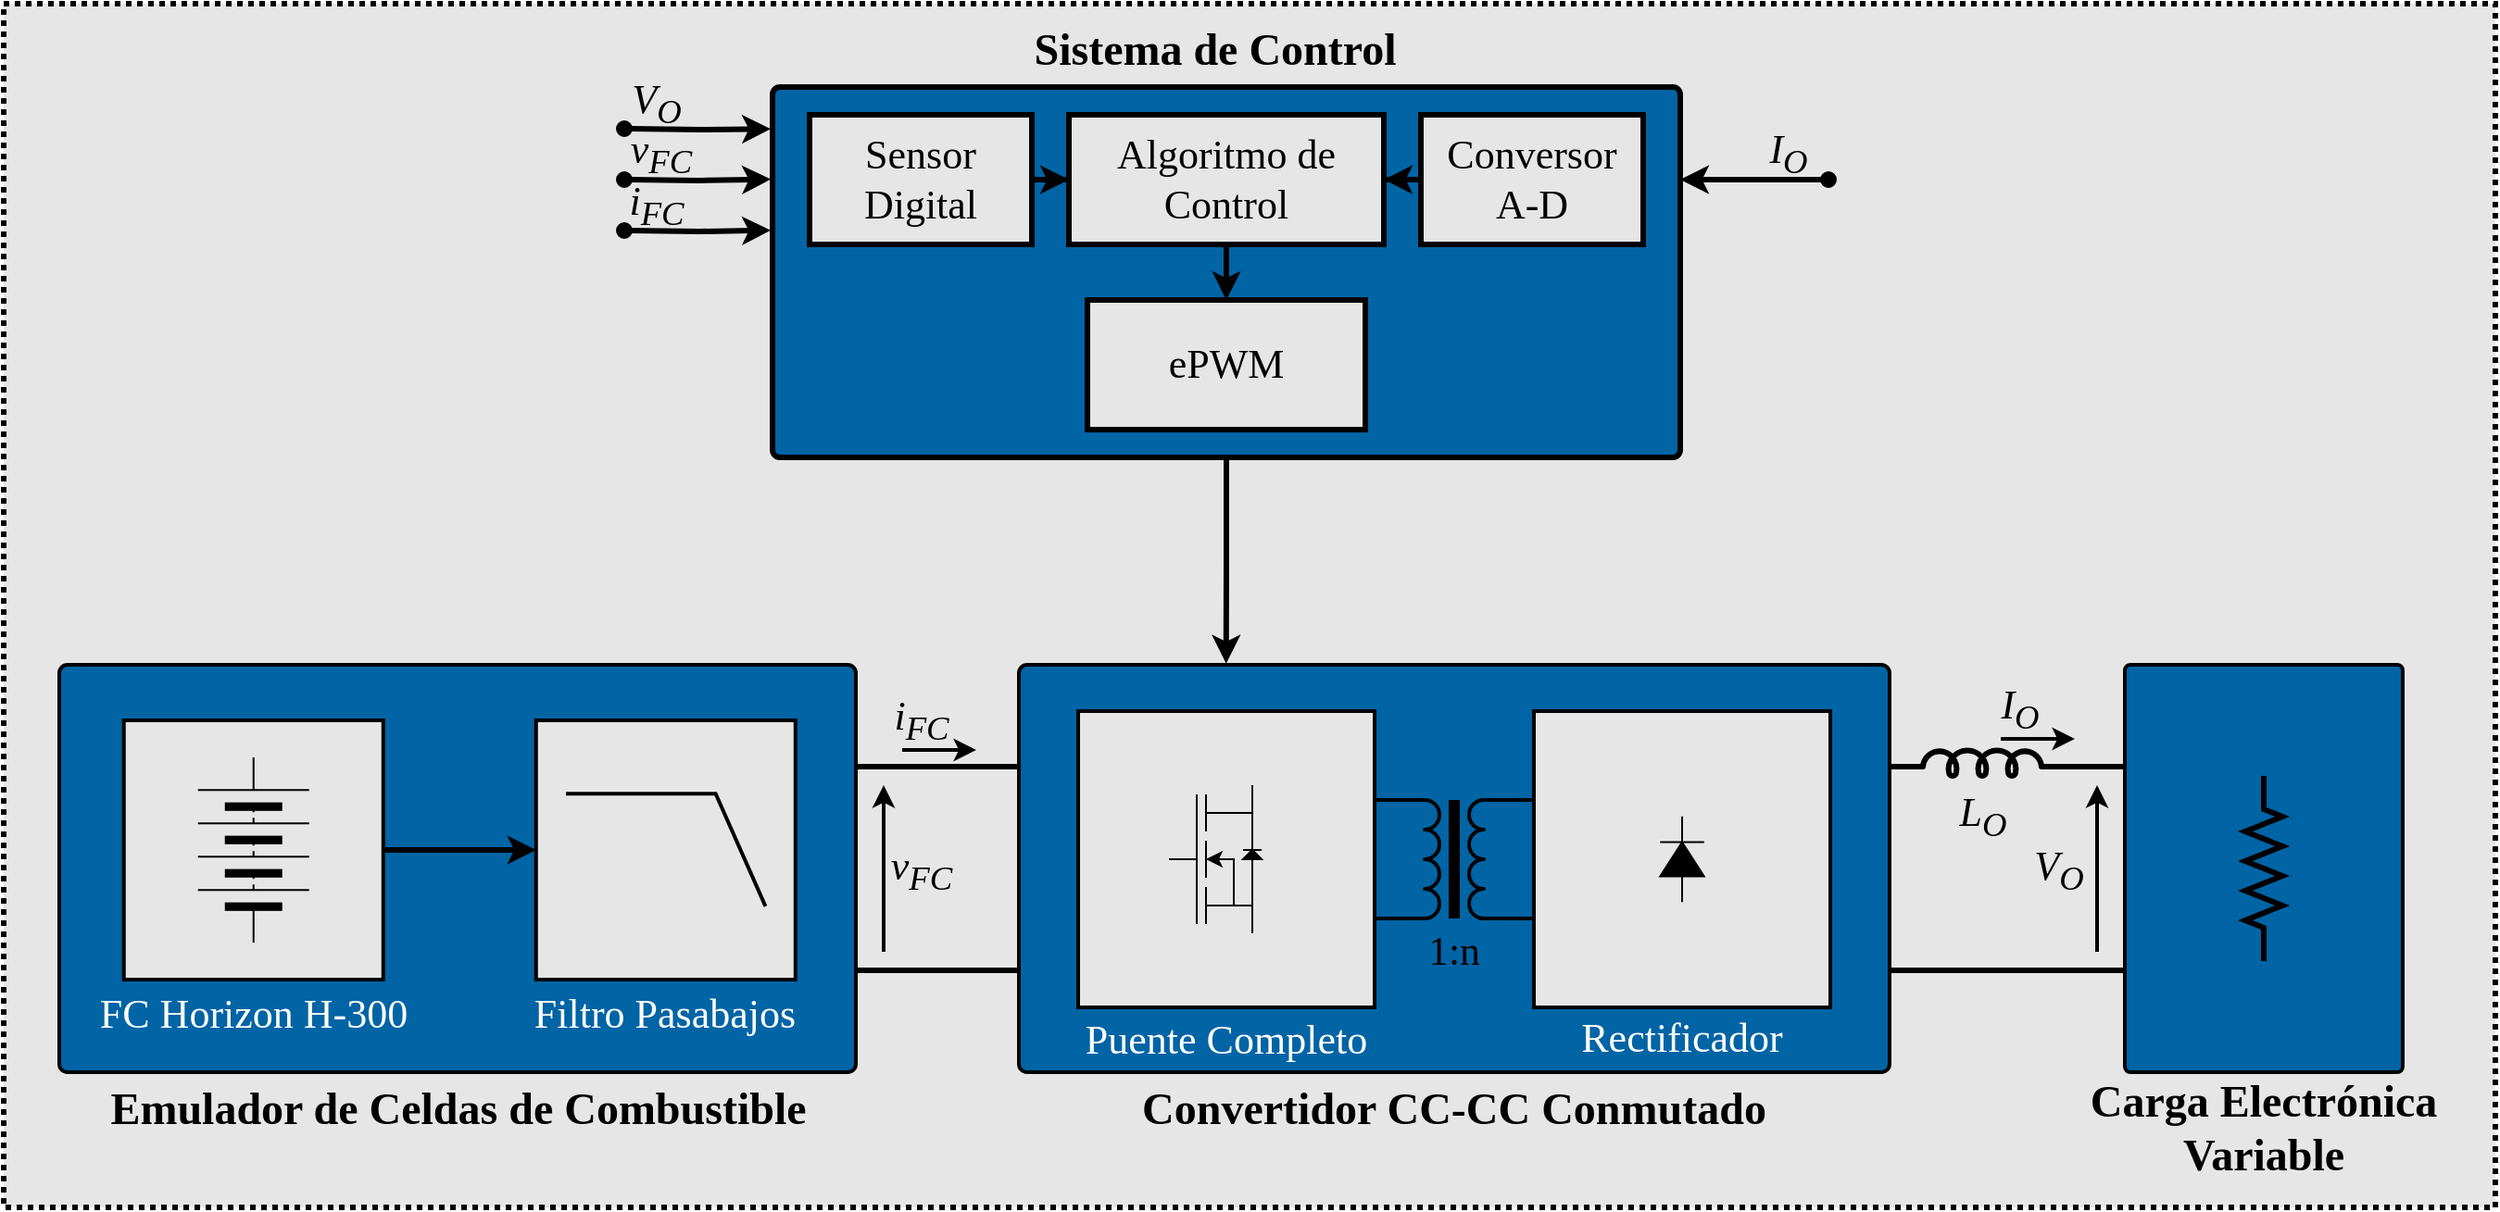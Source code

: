<mxfile version="20.2.8" type="device"><diagram name="Page-1" id="90a13364-a465-7bf4-72fc-28e22215d7a0"><mxGraphModel dx="569" dy="348" grid="1" gridSize="5" guides="1" tooltips="1" connect="1" arrows="1" fold="1" page="1" pageScale="1.5" pageWidth="1654" pageHeight="1169" background="none" math="0" shadow="0"><root><mxCell id="0" style=";html=1;"/><mxCell id="1" style=";html=1;" parent="0"/><mxCell id="5nBRzPv2XpGRBORom3fc-243" value="" style="rounded=0;whiteSpace=wrap;html=1;shadow=0;fontFamily=CMU Serif;fontSize=18;fontColor=#000000;strokeColor=#000000;strokeWidth=3;fillColor=#E6E6E6;dashed=1;dashPattern=1 1;" parent="1" vertex="1"><mxGeometry x="525" y="560" width="1345" height="650" as="geometry"/></mxCell><mxCell id="5nBRzPv2XpGRBORom3fc-148" value="" style="rounded=1;whiteSpace=wrap;html=1;fontFamily=CMU Serif Extra;glass=0;sketch=0;shadow=0;strokeWidth=2;arcSize=2;fillColor=#0064a5;" parent="1" vertex="1"><mxGeometry x="1073" y="917" width="470" height="220" as="geometry"/></mxCell><mxCell id="5nBRzPv2XpGRBORom3fc-149" value="" style="html=1;shadow=0;fontSize=18;fillColor=#E6E6E6;strokeColor=#000000;verticalAlign=bottom;rounded=0;strokeWidth=2;" parent="1" vertex="1"><mxGeometry x="1105" y="942" width="160" height="160" as="geometry"/></mxCell><mxCell id="5nBRzPv2XpGRBORom3fc-150" value="" style="html=1;shadow=0;fontSize=18;fillColor=#E6E6E6;strokeColor=#000000;verticalAlign=bottom;rounded=0;strokeWidth=2;" parent="1" vertex="1"><mxGeometry x="1351" y="942.01" width="160" height="160" as="geometry"/></mxCell><mxCell id="5nBRzPv2XpGRBORom3fc-151" value="&lt;font color=&quot;#ffffff&quot; style=&quot;font-size: 22px;&quot;&gt;Rectificador&lt;/font&gt;" style="text;html=1;strokeColor=none;fillColor=none;align=center;verticalAlign=middle;whiteSpace=wrap;rounded=0;fontFamily=Montserrat;fontSize=18;fontStyle=0" parent="1" vertex="1"><mxGeometry x="1361" y="1105.29" width="140" height="27.99" as="geometry"/></mxCell><mxCell id="5nBRzPv2XpGRBORom3fc-152" value="" style="pointerEvents=1;fillColor=strokeColor;verticalLabelPosition=bottom;shadow=0;dashed=0;align=center;html=1;verticalAlign=top;shape=mxgraph.electrical.diodes.diode;fontSize=20;rotation=-90;" parent="1" vertex="1"><mxGeometry x="1407.88" y="1010.14" width="46.25" height="23.75" as="geometry"/></mxCell><mxCell id="5nBRzPv2XpGRBORom3fc-153" value="" style="group" parent="1" vertex="1" connectable="0"><mxGeometry x="1154" y="982" width="50" height="80" as="geometry"/></mxCell><mxCell id="5nBRzPv2XpGRBORom3fc-154" value="" style="triangle;whiteSpace=wrap;html=1;rotation=-90;fillColor=#000000;strokeColor=#000000;" parent="5nBRzPv2XpGRBORom3fc-153" vertex="1"><mxGeometry x="42.5" y="32.5" width="5" height="10" as="geometry"/></mxCell><mxCell id="5nBRzPv2XpGRBORom3fc-155" value="" style="endArrow=none;html=1;rounded=0;strokeColor=#000000;" parent="5nBRzPv2XpGRBORom3fc-153" edge="1"><mxGeometry width="50" height="50" relative="1" as="geometry"><mxPoint x="40" y="35" as="sourcePoint"/><mxPoint x="50" y="35" as="targetPoint"/></mxGeometry></mxCell><mxCell id="5nBRzPv2XpGRBORom3fc-156" value="" style="endArrow=none;html=1;rounded=0;strokeColor=#000000;" parent="5nBRzPv2XpGRBORom3fc-153" edge="1"><mxGeometry width="50" height="50" relative="1" as="geometry"><mxPoint x="45" y="35" as="sourcePoint"/><mxPoint x="45" as="targetPoint"/></mxGeometry></mxCell><mxCell id="5nBRzPv2XpGRBORom3fc-157" value="" style="endArrow=none;html=1;rounded=0;strokeColor=#000000;" parent="5nBRzPv2XpGRBORom3fc-153" edge="1"><mxGeometry width="50" height="50" relative="1" as="geometry"><mxPoint x="45" y="80" as="sourcePoint"/><mxPoint x="45" y="40" as="targetPoint"/></mxGeometry></mxCell><mxCell id="5nBRzPv2XpGRBORom3fc-158" value="" style="endArrow=none;html=1;rounded=0;strokeColor=#000000;" parent="5nBRzPv2XpGRBORom3fc-153" edge="1"><mxGeometry width="50" height="50" relative="1" as="geometry"><mxPoint x="15" y="75" as="sourcePoint"/><mxPoint x="15" y="5" as="targetPoint"/></mxGeometry></mxCell><mxCell id="5nBRzPv2XpGRBORom3fc-159" value="" style="endArrow=none;html=1;rounded=0;strokeColor=#000000;" parent="5nBRzPv2XpGRBORom3fc-153" edge="1"><mxGeometry width="50" height="50" relative="1" as="geometry"><mxPoint x="20" y="25" as="sourcePoint"/><mxPoint x="20" y="5" as="targetPoint"/></mxGeometry></mxCell><mxCell id="5nBRzPv2XpGRBORom3fc-160" value="" style="endArrow=none;html=1;rounded=0;strokeColor=#000000;" parent="5nBRzPv2XpGRBORom3fc-153" edge="1"><mxGeometry width="50" height="50" relative="1" as="geometry"><mxPoint x="20" y="75" as="sourcePoint"/><mxPoint x="20" y="55.0" as="targetPoint"/></mxGeometry></mxCell><mxCell id="5nBRzPv2XpGRBORom3fc-161" value="" style="endArrow=none;html=1;rounded=0;strokeColor=#000000;" parent="5nBRzPv2XpGRBORom3fc-153" edge="1"><mxGeometry width="50" height="50" relative="1" as="geometry"><mxPoint x="20" y="50" as="sourcePoint"/><mxPoint x="20" y="30" as="targetPoint"/></mxGeometry></mxCell><mxCell id="5nBRzPv2XpGRBORom3fc-162" value="" style="endArrow=none;html=1;rounded=0;strokeColor=#000000;" parent="5nBRzPv2XpGRBORom3fc-153" edge="1"><mxGeometry width="50" height="50" relative="1" as="geometry"><mxPoint x="20" y="15" as="sourcePoint"/><mxPoint x="45" y="15" as="targetPoint"/></mxGeometry></mxCell><mxCell id="5nBRzPv2XpGRBORom3fc-163" value="" style="endArrow=classic;html=1;rounded=0;strokeColor=#000000;" parent="5nBRzPv2XpGRBORom3fc-153" edge="1"><mxGeometry width="50" height="50" relative="1" as="geometry"><mxPoint x="35" y="65" as="sourcePoint"/><mxPoint x="20" y="40" as="targetPoint"/><Array as="points"><mxPoint x="35" y="40"/></Array></mxGeometry></mxCell><mxCell id="5nBRzPv2XpGRBORom3fc-164" value="" style="endArrow=none;html=1;rounded=0;strokeColor=#000000;" parent="5nBRzPv2XpGRBORom3fc-153" edge="1"><mxGeometry width="50" height="50" relative="1" as="geometry"><mxPoint x="20" y="65" as="sourcePoint"/><mxPoint x="45" y="65" as="targetPoint"/></mxGeometry></mxCell><mxCell id="5nBRzPv2XpGRBORom3fc-165" value="" style="endArrow=none;html=1;rounded=0;strokeColor=#000000;" parent="5nBRzPv2XpGRBORom3fc-153" edge="1"><mxGeometry width="50" height="50" relative="1" as="geometry"><mxPoint y="40" as="sourcePoint"/><mxPoint x="15" y="40" as="targetPoint"/></mxGeometry></mxCell><mxCell id="5nBRzPv2XpGRBORom3fc-166" value="" style="group" parent="1" vertex="1" connectable="0"><mxGeometry x="1277.995" y="990.005" width="60.01" height="64" as="geometry"/></mxCell><mxCell id="5nBRzPv2XpGRBORom3fc-167" value="" style="pointerEvents=1;verticalLabelPosition=bottom;shadow=0;dashed=0;align=center;html=1;verticalAlign=top;shape=mxgraph.electrical.inductors.transformer_1;fillColor=none;rotation=90;strokeWidth=2;" parent="5nBRzPv2XpGRBORom3fc-166" vertex="1"><mxGeometry x="-1.995" y="1.995" width="64" height="60.01" as="geometry"/></mxCell><mxCell id="5nBRzPv2XpGRBORom3fc-168" value="" style="endArrow=none;html=1;rounded=0;fontFamily=CMU Serif;fontSize=18;fontColor=#E6E6E6;strokeColor=#000000;strokeWidth=2;exitX=0;exitY=0;exitDx=0;exitDy=0;exitPerimeter=0;entryX=0.002;entryY=0.3;entryDx=0;entryDy=0;entryPerimeter=0;" parent="1" source="5nBRzPv2XpGRBORom3fc-167" target="5nBRzPv2XpGRBORom3fc-150" edge="1"><mxGeometry width="50" height="50" relative="1" as="geometry"><mxPoint x="1296" y="1057" as="sourcePoint"/><mxPoint x="1346" y="1007" as="targetPoint"/></mxGeometry></mxCell><mxCell id="5nBRzPv2XpGRBORom3fc-169" value="" style="endArrow=none;html=1;rounded=0;fontFamily=CMU Serif;fontSize=18;fontColor=#E6E6E6;strokeColor=#000000;strokeWidth=2;exitX=1;exitY=0;exitDx=0;exitDy=0;exitPerimeter=0;entryX=0.001;entryY=0.7;entryDx=0;entryDy=0;entryPerimeter=0;" parent="1" source="5nBRzPv2XpGRBORom3fc-167" target="5nBRzPv2XpGRBORom3fc-150" edge="1"><mxGeometry width="50" height="50" relative="1" as="geometry"><mxPoint x="1296" y="1057" as="sourcePoint"/><mxPoint x="1346" y="1007" as="targetPoint"/></mxGeometry></mxCell><mxCell id="5nBRzPv2XpGRBORom3fc-170" value="&lt;font style=&quot;font-size: 24px;&quot;&gt;Convertidor CC-CC Conmutado&lt;/font&gt;" style="text;html=1;strokeColor=none;fillColor=none;align=center;verticalAlign=middle;whiteSpace=wrap;rounded=0;fontFamily=Montserrat;fontSize=20;fontStyle=1" parent="1" vertex="1"><mxGeometry x="1105.81" y="1142" width="404.37" height="30" as="geometry"/></mxCell><mxCell id="5nBRzPv2XpGRBORom3fc-171" value="&lt;font color=&quot;#ffffff&quot; style=&quot;font-size: 22px;&quot;&gt;Puente Completo&lt;/font&gt;" style="text;html=1;strokeColor=none;fillColor=none;align=center;verticalAlign=middle;whiteSpace=wrap;rounded=0;fontFamily=Montserrat;fontSize=18;" parent="1" vertex="1"><mxGeometry x="1086.25" y="1106.81" width="197.5" height="26.47" as="geometry"/></mxCell><mxCell id="5nBRzPv2XpGRBORom3fc-172" value="" style="endArrow=none;html=1;rounded=0;fontFamily=CMU Serif;fontSize=18;fontColor=#E6E6E6;strokeColor=#000000;strokeWidth=2;exitX=1;exitY=1;exitDx=0;exitDy=0;exitPerimeter=0;" parent="1" source="5nBRzPv2XpGRBORom3fc-167" edge="1"><mxGeometry width="50" height="50" relative="1" as="geometry"><mxPoint x="1416" y="747" as="sourcePoint"/><mxPoint x="1266" y="1054.0" as="targetPoint"/></mxGeometry></mxCell><mxCell id="5nBRzPv2XpGRBORom3fc-173" value="" style="endArrow=none;html=1;rounded=0;fontFamily=CMU Serif;fontSize=18;fontColor=#E6E6E6;strokeColor=#000000;strokeWidth=2;entryX=0;entryY=1;entryDx=0;entryDy=0;entryPerimeter=0;exitX=1.001;exitY=0.3;exitDx=0;exitDy=0;exitPerimeter=0;" parent="1" source="5nBRzPv2XpGRBORom3fc-149" target="5nBRzPv2XpGRBORom3fc-167" edge="1"><mxGeometry width="50" height="50" relative="1" as="geometry"><mxPoint x="1397" y="682" as="sourcePoint"/><mxPoint x="1447" y="632" as="targetPoint"/></mxGeometry></mxCell><mxCell id="5nBRzPv2XpGRBORom3fc-174" value="&lt;font style=&quot;font-size: 22px;&quot;&gt;1:n&lt;/font&gt;" style="text;html=1;strokeColor=none;fillColor=none;align=center;verticalAlign=middle;whiteSpace=wrap;rounded=0;fontFamily=Montserrat;" parent="1" vertex="1"><mxGeometry x="1278" y="1057" width="60" height="30" as="geometry"/></mxCell><mxCell id="5nBRzPv2XpGRBORom3fc-175" value="&lt;font style=&quot;font-size: 24px;&quot;&gt;Emulador de Celdas de Combustible&lt;/font&gt;" style="text;html=1;strokeColor=none;fillColor=none;align=center;verticalAlign=middle;whiteSpace=wrap;rounded=0;fontFamily=Montserrat;fontSize=20;fontStyle=1" parent="1" vertex="1"><mxGeometry x="532.53" y="1142" width="474.94" height="30" as="geometry"/></mxCell><mxCell id="5nBRzPv2XpGRBORom3fc-176" style="edgeStyle=orthogonalEdgeStyle;rounded=0;orthogonalLoop=1;jettySize=auto;html=1;exitX=1;exitY=0.25;exitDx=0;exitDy=0;entryX=0;entryY=0.25;entryDx=0;entryDy=0;fontFamily=CMU Serif Extra;fontSize=18;fontColor=#E6E6E6;endArrow=none;endFill=0;strokeColor=#000000;strokeWidth=3;" parent="1" source="5nBRzPv2XpGRBORom3fc-178" target="5nBRzPv2XpGRBORom3fc-148" edge="1"><mxGeometry relative="1" as="geometry"/></mxCell><mxCell id="5nBRzPv2XpGRBORom3fc-177" style="edgeStyle=orthogonalEdgeStyle;rounded=0;orthogonalLoop=1;jettySize=auto;html=1;exitX=1;exitY=0.75;exitDx=0;exitDy=0;entryX=0;entryY=0.75;entryDx=0;entryDy=0;fontFamily=CMU Serif Extra;fontSize=18;fontColor=#E6E6E6;endArrow=none;endFill=0;strokeColor=#000000;strokeWidth=3;" parent="1" source="5nBRzPv2XpGRBORom3fc-178" target="5nBRzPv2XpGRBORom3fc-148" edge="1"><mxGeometry relative="1" as="geometry"/></mxCell><mxCell id="5nBRzPv2XpGRBORom3fc-178" value="" style="rounded=1;whiteSpace=wrap;html=1;fontFamily=CMU Serif Extra;glass=0;sketch=0;shadow=0;strokeWidth=2;arcSize=2;fillColor=#0064a5;" parent="1" vertex="1"><mxGeometry x="555" y="917" width="430" height="220" as="geometry"/></mxCell><mxCell id="5nBRzPv2XpGRBORom3fc-179" value="&lt;font style=&quot;font-size: 22px;&quot; color=&quot;#000000&quot;&gt;&lt;i&gt;L&lt;span style=&quot;&quot;&gt;&lt;sub&gt;O&lt;/sub&gt;&lt;/span&gt;&lt;/i&gt;&lt;/font&gt;" style="pointerEvents=1;verticalLabelPosition=bottom;shadow=0;dashed=0;align=center;html=1;verticalAlign=top;shape=mxgraph.electrical.inductors.inductor_5;rounded=0;fontFamily=Product Sans;fontSize=18;fontColor=#E6E6E6;strokeColor=#000000;strokeWidth=3;fillColor=#E6E6E6;" parent="1" vertex="1"><mxGeometry x="1543" y="963" width="100" height="14" as="geometry"/></mxCell><mxCell id="5nBRzPv2XpGRBORom3fc-180" value="" style="rounded=1;whiteSpace=wrap;html=1;fontFamily=CMU Serif Extra;glass=0;sketch=0;shadow=0;strokeWidth=2;arcSize=2;fillColor=#0064a5;" parent="1" vertex="1"><mxGeometry x="1670" y="917" width="150" height="220" as="geometry"/></mxCell><mxCell id="5nBRzPv2XpGRBORom3fc-181" value="" style="pointerEvents=1;verticalLabelPosition=bottom;shadow=0;dashed=0;align=center;html=1;verticalAlign=top;shape=mxgraph.electrical.resistors.resistor_2;rounded=0;fontFamily=CMU Serif Extra;fontSize=18;fontColor=#E6E6E6;strokeColor=#000000;strokeWidth=3;fillColor=#E6E6E6;rotation=-90;" parent="1" vertex="1"><mxGeometry x="1695" y="1017" width="100" height="20" as="geometry"/></mxCell><mxCell id="5nBRzPv2XpGRBORom3fc-182" value="&lt;font style=&quot;font-size: 24px;&quot;&gt;Carga Electrónica&lt;br&gt;Variable&lt;/font&gt;" style="text;html=1;strokeColor=none;fillColor=none;align=center;verticalAlign=middle;whiteSpace=wrap;rounded=0;fontFamily=Montserrat;fontSize=20;fontStyle=1" parent="1" vertex="1"><mxGeometry x="1626.25" y="1142" width="237.5" height="50" as="geometry"/></mxCell><mxCell id="5nBRzPv2XpGRBORom3fc-183" value="" style="endArrow=classic;html=1;rounded=0;fontFamily=CMU Classical Serif;fontSize=18;fontColor=#000000;strokeColor=#000000;strokeWidth=2;" parent="1" edge="1"><mxGeometry width="50" height="50" relative="1" as="geometry"><mxPoint x="1010" y="963" as="sourcePoint"/><mxPoint x="1050" y="963" as="targetPoint"/></mxGeometry></mxCell><mxCell id="5nBRzPv2XpGRBORom3fc-184" value="i&lt;sub&gt;FC&lt;/sub&gt;" style="edgeLabel;html=1;align=center;verticalAlign=middle;resizable=0;points=[];fontSize=22;fontFamily=Montserrat;fontColor=#000000;fontStyle=2;labelBackgroundColor=none;" parent="5nBRzPv2XpGRBORom3fc-183" vertex="1" connectable="0"><mxGeometry x="-0.315" relative="1" as="geometry"><mxPoint x="-4" y="-16" as="offset"/></mxGeometry></mxCell><mxCell id="5nBRzPv2XpGRBORom3fc-211" style="edgeStyle=orthogonalEdgeStyle;rounded=0;orthogonalLoop=1;jettySize=auto;html=1;entryX=0.238;entryY=-0.003;entryDx=0;entryDy=0;entryPerimeter=0;fontFamily=CMU Serif;fontSize=18;fontColor=#000000;endArrow=classic;endFill=1;strokeColor=#000000;strokeWidth=3;" parent="1" source="5nBRzPv2XpGRBORom3fc-185" target="5nBRzPv2XpGRBORom3fc-148" edge="1"><mxGeometry relative="1" as="geometry"/></mxCell><mxCell id="5nBRzPv2XpGRBORom3fc-185" value="" style="rounded=1;whiteSpace=wrap;html=1;shadow=0;fontFamily=CMU Serif;fontSize=18;fontColor=#000000;strokeColor=#000000;strokeWidth=3;fillColor=#0064A5;arcSize=2;" parent="1" vertex="1"><mxGeometry x="940" y="605" width="490" height="200" as="geometry"/></mxCell><mxCell id="5nBRzPv2XpGRBORom3fc-186" value="" style="edgeStyle=orthogonalEdgeStyle;rounded=0;orthogonalLoop=1;jettySize=auto;html=1;fontFamily=CMU Serif;fontSize=18;fontColor=#000000;endArrow=classic;endFill=1;strokeColor=#000000;strokeWidth=3;" parent="1" source="5nBRzPv2XpGRBORom3fc-187" target="5nBRzPv2XpGRBORom3fc-196" edge="1"><mxGeometry relative="1" as="geometry"/></mxCell><mxCell id="5nBRzPv2XpGRBORom3fc-187" value="&lt;font style=&quot;font-size: 22px;&quot;&gt;Algoritmo de&lt;br&gt;Control&lt;/font&gt;" style="rounded=0;whiteSpace=wrap;html=1;shadow=0;fontFamily=Montserrat;fontSize=18;fontColor=#000000;strokeColor=#000000;strokeWidth=3;fillColor=#E6E6E6;" parent="1" vertex="1"><mxGeometry x="1100" y="620" width="170" height="70" as="geometry"/></mxCell><mxCell id="5nBRzPv2XpGRBORom3fc-188" value="" style="edgeStyle=orthogonalEdgeStyle;rounded=0;orthogonalLoop=1;jettySize=auto;html=1;fontFamily=CMU Serif;fontSize=18;fontColor=#000000;endArrow=classic;endFill=1;strokeColor=#000000;strokeWidth=3;" parent="1" source="5nBRzPv2XpGRBORom3fc-189" target="5nBRzPv2XpGRBORom3fc-187" edge="1"><mxGeometry relative="1" as="geometry"/></mxCell><mxCell id="5nBRzPv2XpGRBORom3fc-189" value="&lt;font style=&quot;font-size: 22px;&quot;&gt;Conversor&lt;br&gt;A-D&lt;/font&gt;" style="rounded=0;whiteSpace=wrap;html=1;shadow=0;fontFamily=Montserrat;fontSize=18;fontColor=#000000;strokeColor=#000000;strokeWidth=3;fillColor=#E6E6E6;" parent="1" vertex="1"><mxGeometry x="1290" y="620" width="120" height="70" as="geometry"/></mxCell><mxCell id="5nBRzPv2XpGRBORom3fc-190" value="" style="edgeStyle=orthogonalEdgeStyle;rounded=0;orthogonalLoop=1;jettySize=auto;html=1;fontFamily=CMU Serif;fontSize=18;fontColor=#000000;endArrow=classic;endFill=1;strokeColor=#000000;strokeWidth=3;exitX=1;exitY=0.5;exitDx=0;exitDy=0;" parent="1" source="5nBRzPv2XpGRBORom3fc-219" target="5nBRzPv2XpGRBORom3fc-187" edge="1"><mxGeometry relative="1" as="geometry"><mxPoint x="1090" y="655.029" as="sourcePoint"/></mxGeometry></mxCell><mxCell id="5nBRzPv2XpGRBORom3fc-192" value="" style="endArrow=classic;html=1;rounded=0;fontFamily=CMU Classical Serif;fontSize=18;fontColor=#000000;strokeColor=#000000;strokeWidth=2;" parent="1" edge="1"><mxGeometry width="50" height="50" relative="1" as="geometry"><mxPoint x="1603" y="957" as="sourcePoint"/><mxPoint x="1643" y="957" as="targetPoint"/></mxGeometry></mxCell><mxCell id="5nBRzPv2XpGRBORom3fc-193" value="I&lt;sub&gt;O&lt;/sub&gt;" style="edgeLabel;html=1;align=center;verticalAlign=middle;resizable=0;points=[];fontSize=22;fontFamily=Montserrat;fontColor=#000000;fontStyle=2;labelBackgroundColor=none;" parent="5nBRzPv2XpGRBORom3fc-192" vertex="1" connectable="0"><mxGeometry x="-0.315" relative="1" as="geometry"><mxPoint x="-4" y="-16" as="offset"/></mxGeometry></mxCell><mxCell id="5nBRzPv2XpGRBORom3fc-194" value="" style="endArrow=classic;html=1;rounded=0;fontFamily=CMU Serif Extra;fontSize=18;fontColor=#E6E6E6;strokeColor=#000000;strokeWidth=2;" parent="1" edge="1"><mxGeometry width="50" height="50" relative="1" as="geometry"><mxPoint x="1655" y="1072" as="sourcePoint"/><mxPoint x="1655" y="982" as="targetPoint"/></mxGeometry></mxCell><mxCell id="5nBRzPv2XpGRBORom3fc-195" value="&lt;font color=&quot;#000000&quot;&gt;&lt;span style=&quot;font-size: 22px;&quot;&gt;V&lt;sub&gt;O&lt;/sub&gt;&lt;/span&gt;&lt;/font&gt;" style="edgeLabel;html=1;align=center;verticalAlign=middle;resizable=0;points=[];fontSize=18;fontFamily=Montserrat;fontColor=#E6E6E6;fontStyle=2;labelBackgroundColor=none;" parent="5nBRzPv2XpGRBORom3fc-194" vertex="1" connectable="0"><mxGeometry x="-0.228" y="-2" relative="1" as="geometry"><mxPoint x="-23" y="-10" as="offset"/></mxGeometry></mxCell><mxCell id="5nBRzPv2XpGRBORom3fc-196" value="&lt;font style=&quot;font-size: 22px;&quot;&gt;ePWM&lt;/font&gt;" style="rounded=0;whiteSpace=wrap;html=1;shadow=0;fontFamily=Montserrat;fontSize=18;fontColor=#000000;strokeColor=#000000;strokeWidth=3;fillColor=#E6E6E6;" parent="1" vertex="1"><mxGeometry x="1110" y="720" width="150" height="70" as="geometry"/></mxCell><mxCell id="5nBRzPv2XpGRBORom3fc-197" value="" style="group" parent="1" vertex="1" connectable="0"><mxGeometry x="589.87" y="947" width="140" height="140" as="geometry"/></mxCell><mxCell id="5nBRzPv2XpGRBORom3fc-198" value="" style="whiteSpace=wrap;html=1;aspect=fixed;rounded=0;fontFamily=CMU Serif;fontSize=22;strokeColor=#000000;strokeWidth=2;fillColor=#e6e6e6;" parent="5nBRzPv2XpGRBORom3fc-197" vertex="1"><mxGeometry width="140" height="140" as="geometry"/></mxCell><mxCell id="5nBRzPv2XpGRBORom3fc-199" value="" style="pointerEvents=1;verticalLabelPosition=bottom;shadow=0;dashed=0;align=center;html=1;verticalAlign=top;shape=mxgraph.electrical.miscellaneous.batteryStack;fillColor=none;rotation=-90;strokeColor=#000000;" parent="5nBRzPv2XpGRBORom3fc-197" vertex="1"><mxGeometry x="20" y="40" width="100" height="60" as="geometry"/></mxCell><mxCell id="5nBRzPv2XpGRBORom3fc-200" style="edgeStyle=orthogonalEdgeStyle;rounded=0;orthogonalLoop=1;jettySize=auto;html=1;fontFamily=CMU Serif;fontSize=18;fontColor=#E6E6E6;strokeColor=#000000;strokeWidth=3;" parent="1" source="5nBRzPv2XpGRBORom3fc-198" target="5nBRzPv2XpGRBORom3fc-202" edge="1"><mxGeometry relative="1" as="geometry"/></mxCell><mxCell id="5nBRzPv2XpGRBORom3fc-201" value="&lt;font color=&quot;#ffffff&quot; style=&quot;font-size: 22px;&quot;&gt;FC Horizon H-300&lt;/font&gt;" style="text;html=1;strokeColor=none;fillColor=none;align=center;verticalAlign=middle;whiteSpace=wrap;rounded=0;fontFamily=Montserrat;fontSize=18;" parent="1" vertex="1"><mxGeometry x="560" y="1092.51" width="199.74" height="26.47" as="geometry"/></mxCell><mxCell id="5nBRzPv2XpGRBORom3fc-202" value="" style="verticalLabelPosition=bottom;shadow=0;dashed=0;align=center;html=1;verticalAlign=top;shape=mxgraph.electrical.logic_gates.lowpass_filter;rounded=1;fontFamily=CMU Serif;fontSize=22;strokeWidth=2;fillColor=#e6e6e6;fontStyle=0" parent="1" vertex="1"><mxGeometry x="812.38" y="947" width="140" height="140" as="geometry"/></mxCell><mxCell id="5nBRzPv2XpGRBORom3fc-203" value="&lt;font color=&quot;#ffffff&quot; style=&quot;font-size: 22px;&quot;&gt;Filtro Pasabajos&lt;/font&gt;" style="text;html=1;strokeColor=none;fillColor=none;align=center;verticalAlign=middle;whiteSpace=wrap;rounded=0;fontFamily=Montserrat;fontSize=18;fontStyle=0" parent="1" vertex="1"><mxGeometry x="792.39" y="1093.5" width="179.99" height="24.48" as="geometry"/></mxCell><mxCell id="5nBRzPv2XpGRBORom3fc-205" style="edgeStyle=orthogonalEdgeStyle;rounded=0;orthogonalLoop=1;jettySize=auto;html=1;exitX=1;exitY=0.75;exitDx=0;exitDy=0;fontFamily=CMU Serif Extra;fontSize=18;fontColor=#E6E6E6;endArrow=none;endFill=0;strokeColor=#000000;strokeWidth=3;entryX=0;entryY=0.75;entryDx=0;entryDy=0;" parent="1" source="5nBRzPv2XpGRBORom3fc-148" target="5nBRzPv2XpGRBORom3fc-180" edge="1"><mxGeometry relative="1" as="geometry"><mxPoint x="1728" y="1082" as="targetPoint"/></mxGeometry></mxCell><mxCell id="5nBRzPv2XpGRBORom3fc-206" style="edgeStyle=orthogonalEdgeStyle;rounded=0;orthogonalLoop=1;jettySize=auto;html=1;exitX=1;exitY=0.645;exitDx=0;exitDy=0;exitPerimeter=0;fontFamily=CMU Serif Extra;fontSize=18;fontColor=#E6E6E6;endArrow=none;endFill=0;strokeColor=#000000;strokeWidth=3;entryX=0;entryY=0.25;entryDx=0;entryDy=0;" parent="1" source="5nBRzPv2XpGRBORom3fc-179" target="5nBRzPv2XpGRBORom3fc-180" edge="1"><mxGeometry relative="1" as="geometry"><mxPoint x="1703" y="972" as="targetPoint"/></mxGeometry></mxCell><mxCell id="5nBRzPv2XpGRBORom3fc-207" value="" style="endArrow=classic;html=1;rounded=0;fontFamily=CMU Serif Extra;fontSize=18;fontColor=#E6E6E6;strokeColor=#000000;strokeWidth=2;" parent="1" edge="1"><mxGeometry width="50" height="50" relative="1" as="geometry"><mxPoint x="1000" y="1072" as="sourcePoint"/><mxPoint x="1000" y="982" as="targetPoint"/></mxGeometry></mxCell><mxCell id="5nBRzPv2XpGRBORom3fc-208" value="&lt;font color=&quot;#000000&quot;&gt;v&lt;sub&gt;FC&lt;/sub&gt;&lt;/font&gt;" style="edgeLabel;html=1;align=center;verticalAlign=middle;resizable=0;points=[];fontSize=22;fontFamily=Montserrat;fontColor=#E6E6E6;fontStyle=2;labelBackgroundColor=none;" parent="5nBRzPv2XpGRBORom3fc-207" vertex="1" connectable="0"><mxGeometry x="-0.228" y="-2" relative="1" as="geometry"><mxPoint x="18" y="-10" as="offset"/></mxGeometry></mxCell><mxCell id="5nBRzPv2XpGRBORom3fc-212" value="&lt;font style=&quot;font-size: 24px;&quot;&gt;Sistema de Control&lt;/font&gt;" style="text;html=1;strokeColor=none;fillColor=none;align=center;verticalAlign=middle;whiteSpace=wrap;rounded=0;fontFamily=Montserrat;fontSize=20;fontStyle=1" parent="1" vertex="1"><mxGeometry x="1050.81" y="570" width="256.38" height="30" as="geometry"/></mxCell><mxCell id="5nBRzPv2XpGRBORom3fc-213" style="edgeStyle=orthogonalEdgeStyle;rounded=0;orthogonalLoop=1;jettySize=auto;html=1;fontFamily=CMU Serif;fontSize=18;fontColor=#000000;endArrow=classic;endFill=1;strokeColor=#000000;strokeWidth=3;startArrow=oval;startFill=1;" parent="1" edge="1"><mxGeometry relative="1" as="geometry"><mxPoint x="1510" y="655" as="sourcePoint"/><mxPoint x="1430" y="655" as="targetPoint"/></mxGeometry></mxCell><mxCell id="5nBRzPv2XpGRBORom3fc-215" value="&lt;i style=&quot;font-size: 22px;&quot;&gt;&lt;font&gt;I&lt;sub style=&quot;&quot;&gt;O&lt;/sub&gt;&lt;/font&gt;&lt;/i&gt;" style="text;html=1;strokeColor=none;fillColor=none;align=center;verticalAlign=middle;whiteSpace=wrap;rounded=0;shadow=0;fontFamily=Montserrat;fontSize=18;fontColor=#000000;" parent="1" vertex="1"><mxGeometry x="1476" y="631" width="25" height="20" as="geometry"/></mxCell><mxCell id="5nBRzPv2XpGRBORom3fc-219" value="&lt;font style=&quot;font-size: 22px;&quot;&gt;Sensor&lt;br&gt;Digital&lt;/font&gt;" style="rounded=0;whiteSpace=wrap;html=1;shadow=0;fontFamily=Montserrat;fontSize=18;fontColor=#000000;strokeColor=#000000;strokeWidth=3;fillColor=#E6E6E6;" parent="1" vertex="1"><mxGeometry x="960" y="620" width="120" height="70" as="geometry"/></mxCell><mxCell id="5nBRzPv2XpGRBORom3fc-236" style="edgeStyle=orthogonalEdgeStyle;rounded=0;orthogonalLoop=1;jettySize=auto;html=1;exitX=1;exitY=0.25;exitDx=0;exitDy=0;fontFamily=CMU Serif;fontSize=18;fontColor=#000000;endArrow=classic;endFill=1;strokeColor=#000000;strokeWidth=3;entryX=-0.002;entryY=0.113;entryDx=0;entryDy=0;entryPerimeter=0;startArrow=oval;startFill=1;" parent="1" target="5nBRzPv2XpGRBORom3fc-185" edge="1"><mxGeometry relative="1" as="geometry"><mxPoint x="935" y="627.581" as="targetPoint"/><mxPoint x="860" y="627.5" as="sourcePoint"/></mxGeometry></mxCell><mxCell id="5nBRzPv2XpGRBORom3fc-237" style="edgeStyle=orthogonalEdgeStyle;rounded=0;orthogonalLoop=1;jettySize=auto;html=1;exitX=1;exitY=0.5;exitDx=0;exitDy=0;fontFamily=CMU Serif;fontSize=18;fontColor=#000000;endArrow=classic;endFill=1;strokeColor=#000000;strokeWidth=3;entryX=-0.002;entryY=0.249;entryDx=0;entryDy=0;entryPerimeter=0;startArrow=oval;startFill=1;" parent="1" target="5nBRzPv2XpGRBORom3fc-185" edge="1"><mxGeometry relative="1" as="geometry"><mxPoint x="935" y="655" as="targetPoint"/><mxPoint x="860" y="655" as="sourcePoint"/></mxGeometry></mxCell><mxCell id="5nBRzPv2XpGRBORom3fc-238" style="edgeStyle=orthogonalEdgeStyle;rounded=0;orthogonalLoop=1;jettySize=auto;html=1;exitX=1;exitY=0.75;exitDx=0;exitDy=0;fontFamily=CMU Serif;fontSize=18;fontColor=#000000;endArrow=classic;endFill=1;strokeColor=#000000;strokeWidth=3;entryX=-0.002;entryY=0.387;entryDx=0;entryDy=0;entryPerimeter=0;startArrow=oval;startFill=1;" parent="1" target="5nBRzPv2XpGRBORom3fc-185" edge="1"><mxGeometry relative="1" as="geometry"><mxPoint x="935" y="682.581" as="targetPoint"/><mxPoint x="860" y="682.5" as="sourcePoint"/></mxGeometry></mxCell><mxCell id="5nBRzPv2XpGRBORom3fc-239" value="&lt;i style=&quot;font-size: 22px;&quot;&gt;&lt;font&gt;V&lt;sub&gt;O&lt;/sub&gt;&lt;/font&gt;&lt;/i&gt;" style="text;html=1;strokeColor=none;fillColor=none;align=center;verticalAlign=middle;whiteSpace=wrap;rounded=0;shadow=0;fontFamily=Montserrat;fontSize=18;fontColor=#000000;" parent="1" vertex="1"><mxGeometry x="865" y="604" width="25" height="20" as="geometry"/></mxCell><mxCell id="5nBRzPv2XpGRBORom3fc-240" value="&lt;span style=&quot;font-size: 22px;&quot;&gt;&lt;i&gt;&lt;font&gt;v&lt;sub&gt;FC&lt;/sub&gt;&lt;/font&gt;&lt;/i&gt;&lt;/span&gt;" style="text;html=1;strokeColor=none;fillColor=none;align=center;verticalAlign=middle;whiteSpace=wrap;rounded=0;shadow=0;fontFamily=Montserrat;fontSize=18;fontColor=#000000;" parent="1" vertex="1"><mxGeometry x="865" y="632.5" width="30" height="17" as="geometry"/></mxCell><mxCell id="5nBRzPv2XpGRBORom3fc-241" value="&lt;font style=&quot;font-size: 22px;&quot;&gt;&lt;i&gt;i&lt;sub&gt;FC&lt;/sub&gt;&lt;/i&gt;&lt;/font&gt;" style="text;html=1;strokeColor=none;fillColor=none;align=center;verticalAlign=middle;whiteSpace=wrap;rounded=0;shadow=0;fontFamily=Montserrat;fontSize=18;fontColor=#000000;" parent="1" vertex="1"><mxGeometry x="865" y="659" width="25" height="20" as="geometry"/></mxCell></root></mxGraphModel></diagram></mxfile>